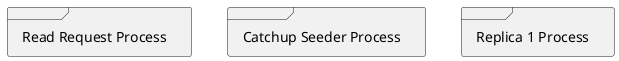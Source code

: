 @startuml

frame "Read Request Process" {

}

frame "Catchup Seeder Process" {
}

frame "Replica 1 Process"{
}

@enduml